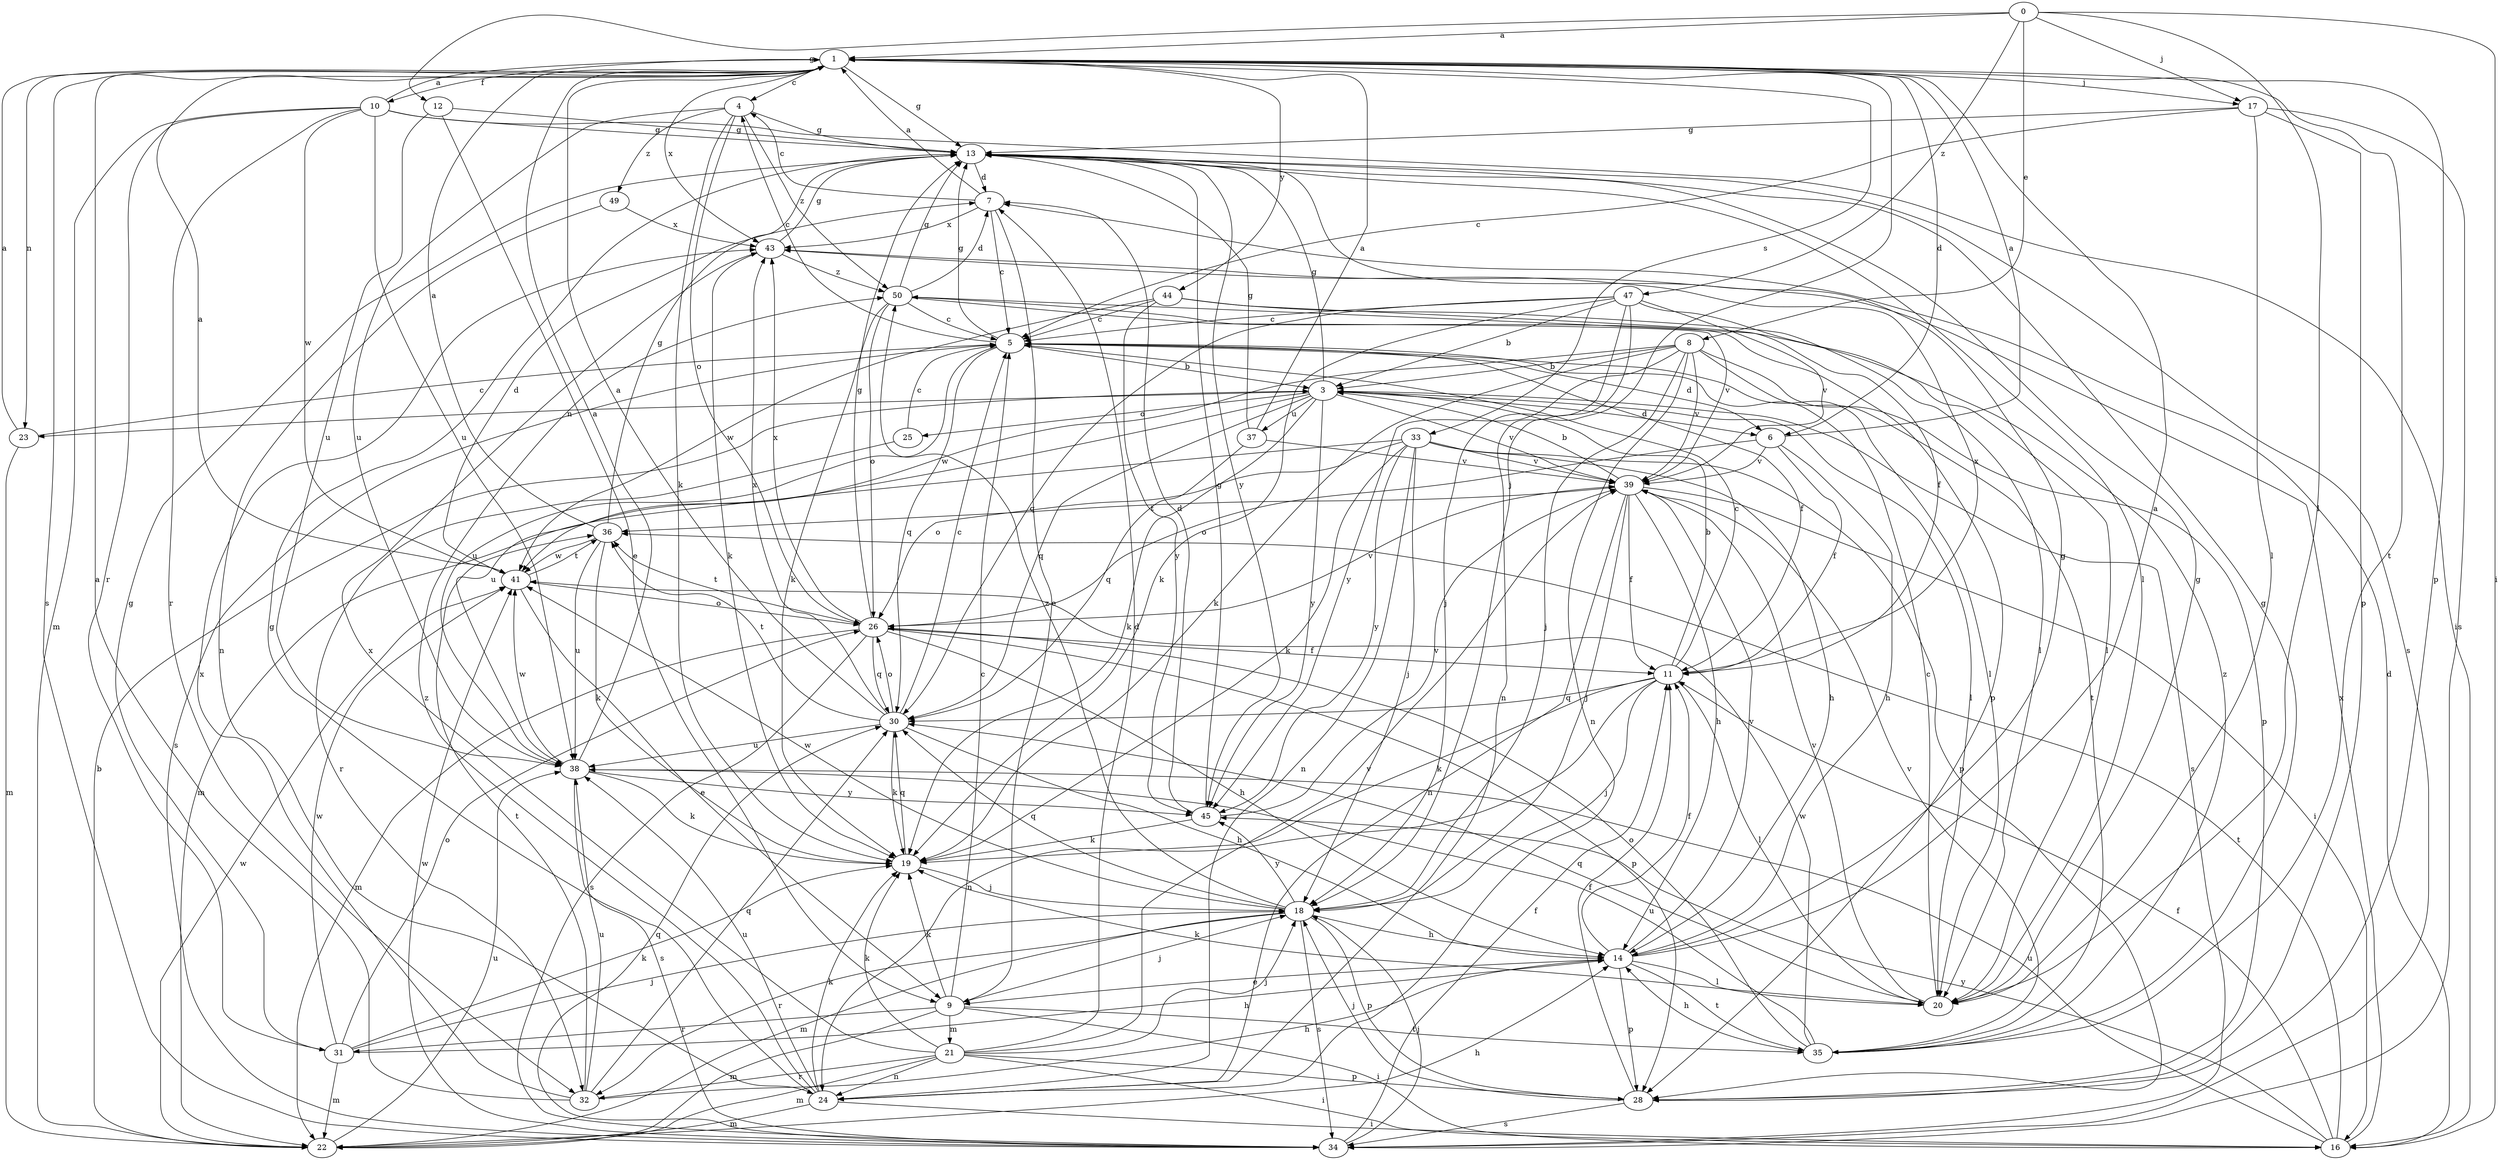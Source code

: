 strict digraph  {
0;
1;
3;
4;
5;
6;
7;
8;
9;
10;
11;
12;
13;
14;
16;
17;
18;
19;
20;
21;
22;
23;
24;
25;
26;
28;
30;
31;
32;
33;
34;
35;
36;
37;
38;
39;
41;
43;
44;
45;
47;
49;
50;
0 -> 1  [label=a];
0 -> 8  [label=e];
0 -> 12  [label=g];
0 -> 16  [label=i];
0 -> 17  [label=j];
0 -> 20  [label=l];
0 -> 47  [label=z];
1 -> 4  [label=c];
1 -> 6  [label=d];
1 -> 10  [label=f];
1 -> 13  [label=g];
1 -> 17  [label=j];
1 -> 18  [label=j];
1 -> 23  [label=n];
1 -> 28  [label=p];
1 -> 33  [label=s];
1 -> 34  [label=s];
1 -> 35  [label=t];
1 -> 43  [label=x];
1 -> 44  [label=y];
3 -> 6  [label=d];
3 -> 13  [label=g];
3 -> 19  [label=k];
3 -> 20  [label=l];
3 -> 23  [label=n];
3 -> 25  [label=o];
3 -> 30  [label=q];
3 -> 34  [label=s];
3 -> 37  [label=u];
3 -> 38  [label=u];
3 -> 39  [label=v];
3 -> 45  [label=y];
4 -> 13  [label=g];
4 -> 19  [label=k];
4 -> 26  [label=o];
4 -> 38  [label=u];
4 -> 49  [label=z];
4 -> 50  [label=z];
5 -> 3  [label=b];
5 -> 4  [label=c];
5 -> 6  [label=d];
5 -> 11  [label=f];
5 -> 13  [label=g];
5 -> 20  [label=l];
5 -> 30  [label=q];
5 -> 34  [label=s];
5 -> 38  [label=u];
6 -> 1  [label=a];
6 -> 11  [label=f];
6 -> 14  [label=h];
6 -> 26  [label=o];
6 -> 39  [label=v];
7 -> 1  [label=a];
7 -> 4  [label=c];
7 -> 5  [label=c];
7 -> 9  [label=e];
7 -> 43  [label=x];
8 -> 3  [label=b];
8 -> 18  [label=j];
8 -> 19  [label=k];
8 -> 24  [label=n];
8 -> 28  [label=p];
8 -> 35  [label=t];
8 -> 39  [label=v];
8 -> 41  [label=w];
8 -> 45  [label=y];
9 -> 5  [label=c];
9 -> 16  [label=i];
9 -> 18  [label=j];
9 -> 19  [label=k];
9 -> 21  [label=m];
9 -> 22  [label=m];
9 -> 31  [label=r];
9 -> 35  [label=t];
10 -> 1  [label=a];
10 -> 13  [label=g];
10 -> 16  [label=i];
10 -> 22  [label=m];
10 -> 31  [label=r];
10 -> 32  [label=r];
10 -> 38  [label=u];
10 -> 41  [label=w];
11 -> 3  [label=b];
11 -> 5  [label=c];
11 -> 18  [label=j];
11 -> 19  [label=k];
11 -> 20  [label=l];
11 -> 24  [label=n];
11 -> 30  [label=q];
11 -> 43  [label=x];
12 -> 9  [label=e];
12 -> 13  [label=g];
12 -> 38  [label=u];
13 -> 7  [label=d];
13 -> 20  [label=l];
13 -> 34  [label=s];
13 -> 45  [label=y];
14 -> 1  [label=a];
14 -> 9  [label=e];
14 -> 11  [label=f];
14 -> 13  [label=g];
14 -> 20  [label=l];
14 -> 28  [label=p];
14 -> 35  [label=t];
14 -> 39  [label=v];
16 -> 7  [label=d];
16 -> 11  [label=f];
16 -> 36  [label=t];
16 -> 38  [label=u];
16 -> 43  [label=x];
16 -> 45  [label=y];
17 -> 5  [label=c];
17 -> 13  [label=g];
17 -> 20  [label=l];
17 -> 28  [label=p];
17 -> 34  [label=s];
18 -> 14  [label=h];
18 -> 22  [label=m];
18 -> 28  [label=p];
18 -> 30  [label=q];
18 -> 32  [label=r];
18 -> 34  [label=s];
18 -> 41  [label=w];
18 -> 45  [label=y];
18 -> 50  [label=z];
19 -> 18  [label=j];
19 -> 30  [label=q];
20 -> 5  [label=c];
20 -> 13  [label=g];
20 -> 19  [label=k];
20 -> 30  [label=q];
20 -> 39  [label=v];
21 -> 7  [label=d];
21 -> 16  [label=i];
21 -> 18  [label=j];
21 -> 19  [label=k];
21 -> 22  [label=m];
21 -> 24  [label=n];
21 -> 28  [label=p];
21 -> 32  [label=r];
21 -> 39  [label=v];
21 -> 43  [label=x];
22 -> 3  [label=b];
22 -> 14  [label=h];
22 -> 38  [label=u];
22 -> 41  [label=w];
23 -> 1  [label=a];
23 -> 5  [label=c];
23 -> 22  [label=m];
24 -> 13  [label=g];
24 -> 16  [label=i];
24 -> 19  [label=k];
24 -> 22  [label=m];
24 -> 38  [label=u];
24 -> 50  [label=z];
25 -> 5  [label=c];
25 -> 32  [label=r];
26 -> 11  [label=f];
26 -> 13  [label=g];
26 -> 14  [label=h];
26 -> 22  [label=m];
26 -> 28  [label=p];
26 -> 30  [label=q];
26 -> 34  [label=s];
26 -> 36  [label=t];
26 -> 39  [label=v];
26 -> 43  [label=x];
28 -> 11  [label=f];
28 -> 18  [label=j];
28 -> 34  [label=s];
30 -> 1  [label=a];
30 -> 5  [label=c];
30 -> 14  [label=h];
30 -> 19  [label=k];
30 -> 26  [label=o];
30 -> 36  [label=t];
30 -> 38  [label=u];
30 -> 43  [label=x];
31 -> 13  [label=g];
31 -> 14  [label=h];
31 -> 18  [label=j];
31 -> 19  [label=k];
31 -> 22  [label=m];
31 -> 26  [label=o];
31 -> 41  [label=w];
32 -> 1  [label=a];
32 -> 14  [label=h];
32 -> 30  [label=q];
32 -> 36  [label=t];
32 -> 38  [label=u];
32 -> 43  [label=x];
33 -> 14  [label=h];
33 -> 18  [label=j];
33 -> 19  [label=k];
33 -> 22  [label=m];
33 -> 24  [label=n];
33 -> 26  [label=o];
33 -> 28  [label=p];
33 -> 39  [label=v];
33 -> 45  [label=y];
34 -> 11  [label=f];
34 -> 18  [label=j];
34 -> 30  [label=q];
34 -> 41  [label=w];
35 -> 13  [label=g];
35 -> 14  [label=h];
35 -> 26  [label=o];
35 -> 38  [label=u];
35 -> 39  [label=v];
35 -> 41  [label=w];
35 -> 50  [label=z];
36 -> 1  [label=a];
36 -> 13  [label=g];
36 -> 19  [label=k];
36 -> 38  [label=u];
36 -> 41  [label=w];
37 -> 1  [label=a];
37 -> 13  [label=g];
37 -> 30  [label=q];
37 -> 39  [label=v];
38 -> 1  [label=a];
38 -> 19  [label=k];
38 -> 34  [label=s];
38 -> 41  [label=w];
38 -> 45  [label=y];
39 -> 3  [label=b];
39 -> 11  [label=f];
39 -> 14  [label=h];
39 -> 16  [label=i];
39 -> 18  [label=j];
39 -> 24  [label=n];
39 -> 36  [label=t];
41 -> 1  [label=a];
41 -> 7  [label=d];
41 -> 9  [label=e];
41 -> 26  [label=o];
41 -> 36  [label=t];
43 -> 13  [label=g];
43 -> 19  [label=k];
43 -> 50  [label=z];
44 -> 5  [label=c];
44 -> 11  [label=f];
44 -> 20  [label=l];
44 -> 41  [label=w];
44 -> 45  [label=y];
45 -> 7  [label=d];
45 -> 13  [label=g];
45 -> 19  [label=k];
45 -> 39  [label=v];
47 -> 3  [label=b];
47 -> 5  [label=c];
47 -> 18  [label=j];
47 -> 19  [label=k];
47 -> 20  [label=l];
47 -> 24  [label=n];
47 -> 30  [label=q];
47 -> 39  [label=v];
49 -> 24  [label=n];
49 -> 43  [label=x];
50 -> 5  [label=c];
50 -> 7  [label=d];
50 -> 13  [label=g];
50 -> 19  [label=k];
50 -> 26  [label=o];
50 -> 28  [label=p];
50 -> 39  [label=v];
}
